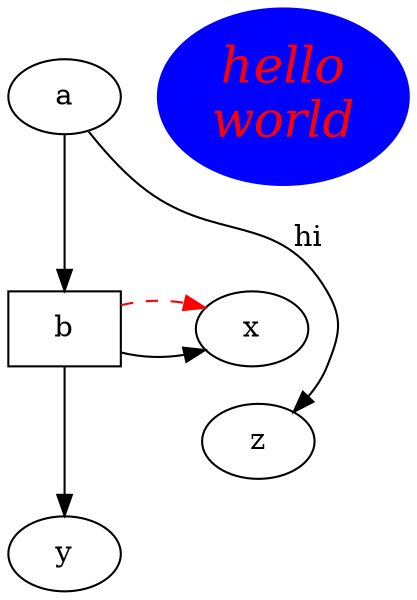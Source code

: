 digraph test3 {
       a -> b -> {x y};
       b [shape=box];
       c [label="hello\nworld",color=blue,fontsize=24,
            fontname="Palatino-Italic",fontcolor=red,style=filled];
       a -> z [label="hi", weight=-31];
       edge [style=dashed,color=red];
       b -> x;
       {rank=same; b x}
}

